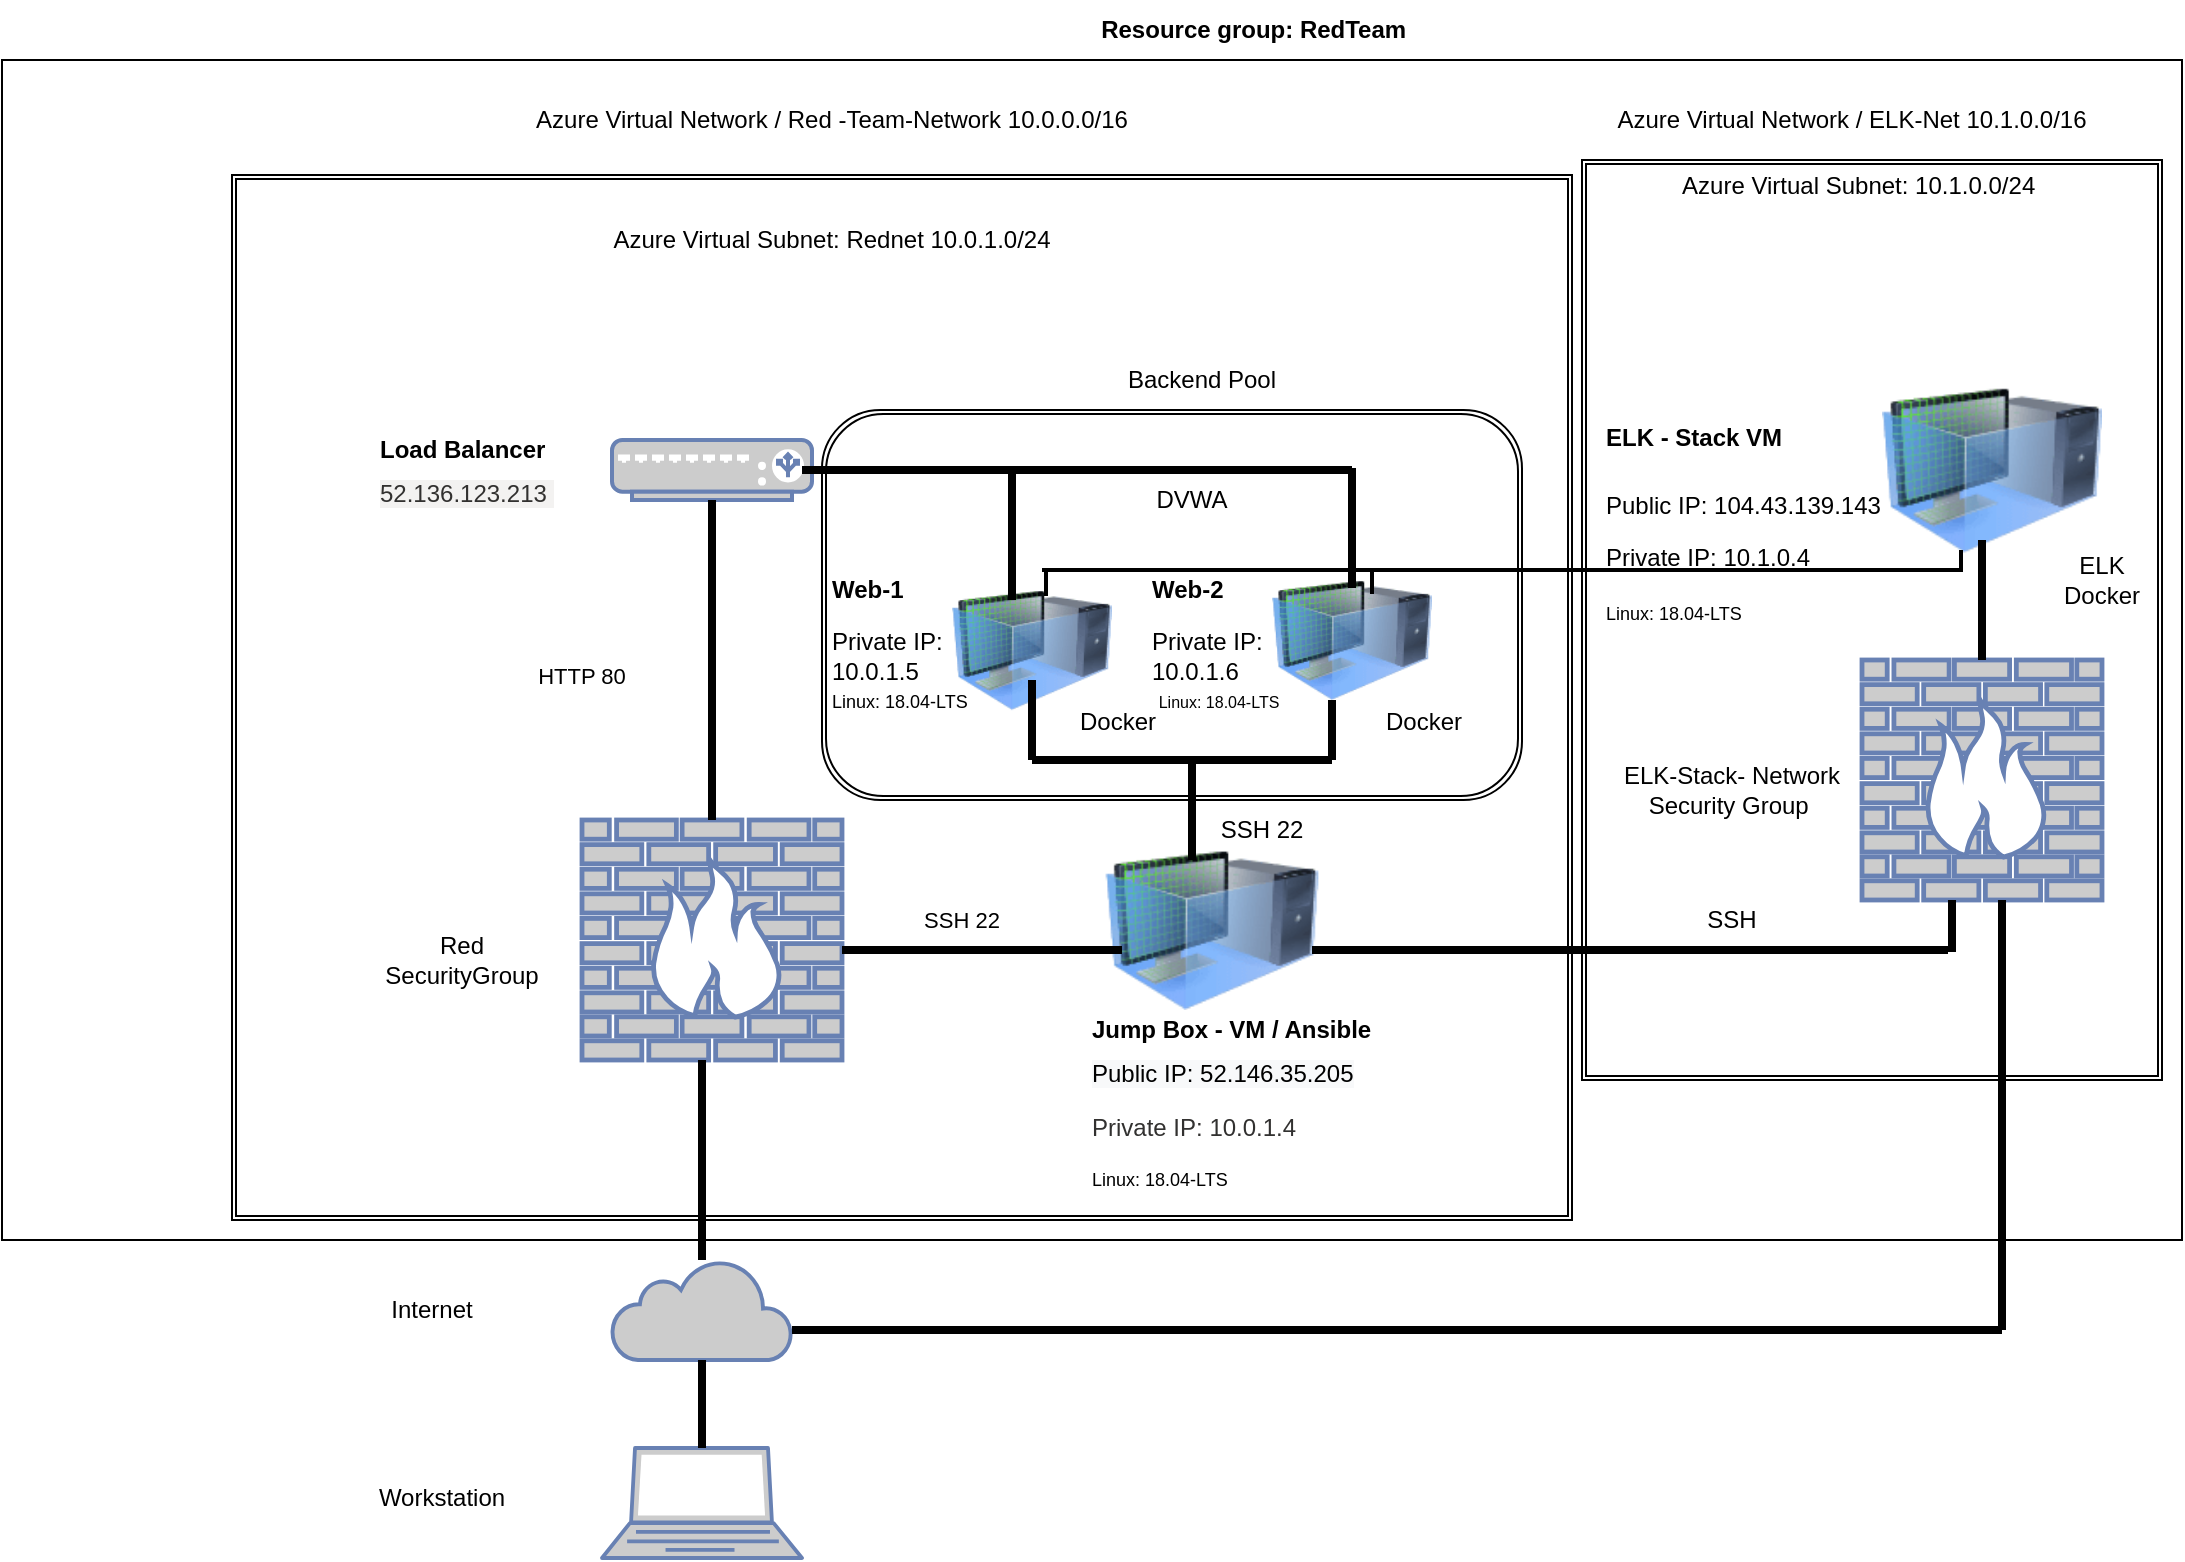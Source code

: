 <mxfile version="13.5.1" type="github"><diagram id="Dy00WFrGnha8z708Z5qg" name="Page-1"><mxGraphModel dx="1298" dy="882" grid="1" gridSize="10" guides="1" tooltips="1" connect="1" arrows="1" fold="1" page="1" pageScale="1" pageWidth="827" pageHeight="1169" math="0" shadow="0"><root><mxCell id="0"/><mxCell id="1" parent="0"/><mxCell id="SdMYna0fcmsUq62YnZVn-1" value="" style="fontColor=#0066CC;verticalAlign=top;verticalLabelPosition=bottom;labelPosition=center;align=center;html=1;outlineConnect=0;fillColor=#CCCCCC;strokeColor=#6881B3;gradientColor=none;gradientDirection=north;strokeWidth=2;shape=mxgraph.networks.laptop;" vertex="1" parent="1"><mxGeometry x="330" y="734" width="100" height="55" as="geometry"/></mxCell><mxCell id="SdMYna0fcmsUq62YnZVn-2" value="" style="html=1;outlineConnect=0;fillColor=#CCCCCC;strokeColor=#6881B3;gradientColor=none;gradientDirection=north;strokeWidth=2;shape=mxgraph.networks.cloud;fontColor=#ffffff;" vertex="1" parent="1"><mxGeometry x="335" y="640" width="90" height="50" as="geometry"/></mxCell><mxCell id="SdMYna0fcmsUq62YnZVn-5" value="" style="rounded=0;whiteSpace=wrap;html=1;gradientColor=#ffffff;fillColor=none;" vertex="1" parent="1"><mxGeometry x="30" y="40" width="1090" height="590" as="geometry"/></mxCell><mxCell id="SdMYna0fcmsUq62YnZVn-6" value="&lt;b&gt;Resource group:&amp;nbsp;RedTeam&amp;nbsp;&lt;/b&gt;" style="text;html=1;strokeColor=none;fillColor=none;align=center;verticalAlign=middle;whiteSpace=wrap;rounded=0;" vertex="1" parent="1"><mxGeometry x="545" y="10" width="225" height="30" as="geometry"/></mxCell><mxCell id="SdMYna0fcmsUq62YnZVn-7" value="" style="fontColor=#0066CC;verticalAlign=top;verticalLabelPosition=bottom;labelPosition=center;align=center;html=1;outlineConnect=0;fillColor=#CCCCCC;strokeColor=#6881B3;gradientColor=none;gradientDirection=north;strokeWidth=2;shape=mxgraph.networks.firewall;" vertex="1" parent="1"><mxGeometry x="320" y="420" width="130" height="120" as="geometry"/></mxCell><mxCell id="SdMYna0fcmsUq62YnZVn-9" value="Red SecurityGroup" style="text;html=1;strokeColor=none;fillColor=none;align=center;verticalAlign=middle;whiteSpace=wrap;rounded=0;" vertex="1" parent="1"><mxGeometry x="230" y="470" width="60" height="40" as="geometry"/></mxCell><mxCell id="SdMYna0fcmsUq62YnZVn-11" value="" style="fontColor=#0066CC;verticalAlign=top;verticalLabelPosition=bottom;labelPosition=center;align=center;html=1;outlineConnect=0;fillColor=#CCCCCC;strokeColor=#6881B3;gradientColor=none;gradientDirection=north;strokeWidth=2;shape=mxgraph.networks.load_balancer;" vertex="1" parent="1"><mxGeometry x="335" y="230" width="100" height="30" as="geometry"/></mxCell><mxCell id="SdMYna0fcmsUq62YnZVn-31" value="" style="image;html=1;image=img/lib/clip_art/computers/Virtual_Machine_128x128.png" vertex="1" parent="1"><mxGeometry x="505" y="300" width="80" height="70" as="geometry"/></mxCell><mxCell id="SdMYna0fcmsUq62YnZVn-33" value="" style="image;html=1;image=img/lib/clip_art/computers/Virtual_Machine_128x128.png" vertex="1" parent="1"><mxGeometry x="665" y="290" width="80" height="80" as="geometry"/></mxCell><mxCell id="SdMYna0fcmsUq62YnZVn-34" style="edgeStyle=orthogonalEdgeStyle;rounded=0;orthogonalLoop=1;jettySize=auto;html=1;exitX=0.5;exitY=1;exitDx=0;exitDy=0;" edge="1" parent="1"><mxGeometry relative="1" as="geometry"><mxPoint x="320" y="520" as="sourcePoint"/><mxPoint x="320" y="520" as="targetPoint"/></mxGeometry></mxCell><mxCell id="SdMYna0fcmsUq62YnZVn-47" value="&lt;h1 style=&quot;font-size: 12px;&quot;&gt;Load Balancer&lt;/h1&gt;&lt;span style=&quot;color: rgb(50, 49, 48); font-size: 12px; background-color: rgb(243, 242, 241);&quot;&gt;52.136.123.213&amp;nbsp;&lt;/span&gt;&lt;p style=&quot;font-size: 12px;&quot;&gt;.&lt;/p&gt;" style="text;html=1;strokeColor=none;fillColor=none;spacing=5;spacingTop=-20;whiteSpace=wrap;overflow=hidden;rounded=0;fontSize=12;" vertex="1" parent="1"><mxGeometry x="214" y="230" width="200" height="40" as="geometry"/></mxCell><mxCell id="SdMYna0fcmsUq62YnZVn-49" value="Internet" style="text;html=1;strokeColor=none;fillColor=none;align=center;verticalAlign=middle;whiteSpace=wrap;rounded=0;fontSize=12;" vertex="1" parent="1"><mxGeometry x="210" y="635" width="70" height="60" as="geometry"/></mxCell><mxCell id="SdMYna0fcmsUq62YnZVn-50" value="Workstation" style="text;html=1;strokeColor=none;fillColor=none;align=center;verticalAlign=middle;whiteSpace=wrap;rounded=0;fontSize=12;" vertex="1" parent="1"><mxGeometry x="220" y="739" width="60" height="40" as="geometry"/></mxCell><mxCell id="SdMYna0fcmsUq62YnZVn-32" value="" style="image;html=1;image=img/lib/clip_art/computers/Virtual_Machine_128x128.png" vertex="1" parent="1"><mxGeometry x="580" y="435" width="110" height="80" as="geometry"/></mxCell><mxCell id="SdMYna0fcmsUq62YnZVn-64" style="edgeStyle=orthogonalEdgeStyle;rounded=0;orthogonalLoop=1;jettySize=auto;html=1;exitX=0.5;exitY=1;exitDx=0;exitDy=0;fontSize=11;" edge="1" parent="1" source="SdMYna0fcmsUq62YnZVn-9" target="SdMYna0fcmsUq62YnZVn-9"><mxGeometry relative="1" as="geometry"/></mxCell><mxCell id="SdMYna0fcmsUq62YnZVn-69" value="" style="line;strokeWidth=4;html=1;perimeter=backbonePerimeter;points=[];outlineConnect=0;fillColor=none;fontSize=11;" vertex="1" parent="1"><mxGeometry x="430" y="240" width="275" height="10" as="geometry"/></mxCell><mxCell id="SdMYna0fcmsUq62YnZVn-70" value="" style="line;strokeWidth=4;direction=south;html=1;perimeter=backbonePerimeter;points=[];outlineConnect=0;fillColor=none;fontSize=11;" vertex="1" parent="1"><mxGeometry x="380" y="260" width="10" height="160" as="geometry"/></mxCell><mxCell id="SdMYna0fcmsUq62YnZVn-71" value="" style="line;strokeWidth=4;direction=south;html=1;perimeter=backbonePerimeter;points=[];outlineConnect=0;fillColor=none;fontSize=11;" vertex="1" parent="1"><mxGeometry x="375" y="690" width="10" height="44" as="geometry"/></mxCell><mxCell id="SdMYna0fcmsUq62YnZVn-74" value="" style="line;strokeWidth=4;direction=south;html=1;perimeter=backbonePerimeter;points=[];outlineConnect=0;fillColor=none;fontSize=11;" vertex="1" parent="1"><mxGeometry x="375" y="540" width="10" height="100" as="geometry"/></mxCell><mxCell id="SdMYna0fcmsUq62YnZVn-76" value="" style="line;strokeWidth=4;direction=south;html=1;perimeter=backbonePerimeter;points=[];outlineConnect=0;fillColor=none;fontSize=11;" vertex="1" parent="1"><mxGeometry x="700" y="244" width="10" height="60" as="geometry"/></mxCell><mxCell id="SdMYna0fcmsUq62YnZVn-78" value="" style="line;strokeWidth=4;html=1;perimeter=backbonePerimeter;points=[];outlineConnect=0;fillColor=none;fontSize=11;" vertex="1" parent="1"><mxGeometry x="450" y="480" width="140" height="10" as="geometry"/></mxCell><mxCell id="SdMYna0fcmsUq62YnZVn-75" value="" style="line;strokeWidth=4;direction=south;html=1;perimeter=backbonePerimeter;points=[];outlineConnect=0;fillColor=none;fontSize=11;" vertex="1" parent="1"><mxGeometry x="530" y="245" width="10" height="65" as="geometry"/></mxCell><mxCell id="SdMYna0fcmsUq62YnZVn-82" value="" style="line;strokeWidth=4;html=1;perimeter=backbonePerimeter;points=[];outlineConnect=0;fillColor=none;fontSize=11;" vertex="1" parent="1"><mxGeometry x="545" y="385" width="150" height="10" as="geometry"/></mxCell><mxCell id="SdMYna0fcmsUq62YnZVn-83" value="" style="line;strokeWidth=4;direction=south;html=1;perimeter=backbonePerimeter;points=[];outlineConnect=0;fillColor=none;fontSize=11;" vertex="1" parent="1"><mxGeometry x="620" y="390" width="10" height="50" as="geometry"/></mxCell><mxCell id="SdMYna0fcmsUq62YnZVn-86" style="edgeStyle=orthogonalEdgeStyle;rounded=0;orthogonalLoop=1;jettySize=auto;html=1;fontSize=11;" edge="1" parent="1" target="SdMYna0fcmsUq62YnZVn-31"><mxGeometry relative="1" as="geometry"><mxPoint x="546" y="370" as="sourcePoint"/><Array as="points"><mxPoint x="545" y="340"/><mxPoint x="545" y="340"/></Array></mxGeometry></mxCell><mxCell id="SdMYna0fcmsUq62YnZVn-87" value="" style="line;strokeWidth=4;direction=south;html=1;perimeter=backbonePerimeter;points=[];outlineConnect=0;fillColor=none;fontSize=11;" vertex="1" parent="1"><mxGeometry x="690" y="360" width="10" height="30" as="geometry"/></mxCell><mxCell id="SdMYna0fcmsUq62YnZVn-88" value="HTTP 80" style="text;html=1;strokeColor=none;fillColor=none;align=center;verticalAlign=middle;whiteSpace=wrap;rounded=0;fontSize=11;" vertex="1" parent="1"><mxGeometry x="290" y="325" width="60" height="45" as="geometry"/></mxCell><mxCell id="SdMYna0fcmsUq62YnZVn-89" value="&lt;h1 style=&quot;font-size: 12px&quot;&gt;&lt;font style=&quot;font-size: 12px&quot;&gt;Jump Box - VM / Ansible&lt;/font&gt;&lt;font style=&quot;font-weight: normal&quot;&gt;&amp;nbsp;&lt;/font&gt;&lt;span style=&quot;font-weight: normal&quot;&gt;&amp;nbsp;&lt;/span&gt;&lt;/h1&gt;&lt;font style=&quot;font-size: 12px&quot;&gt;&lt;span style=&quot;background-color: rgb(248 , 249 , 250)&quot;&gt;Public IP: 52.146.35.205&lt;/span&gt;&lt;span style=&quot;background-color: rgb(255 , 255 , 255)&quot;&gt;&lt;br&gt;&lt;/span&gt;&lt;/font&gt;&lt;p style=&quot;font-size: 12px&quot;&gt;&lt;font style=&quot;font-size: 12px&quot;&gt;&lt;span style=&quot;color: rgb(50 , 49 , 48) ; background-color: rgb(255 , 255 , 255)&quot;&gt;&lt;font style=&quot;font-size: 12px&quot;&gt;Private IP: 10.0.1.4&amp;nbsp;&lt;/font&gt;&lt;/span&gt;&lt;br&gt;&lt;/font&gt;&lt;/p&gt;&lt;span style=&quot;font-size: 9px ; background-color: rgb(255 , 255 , 255)&quot;&gt;Linux: 18.04-LTS&lt;/span&gt;" style="text;html=1;strokeColor=none;fillColor=none;spacing=5;spacingTop=-20;whiteSpace=wrap;overflow=hidden;rounded=0;fontSize=11;" vertex="1" parent="1"><mxGeometry x="570" y="520" width="190" height="90" as="geometry"/></mxCell><mxCell id="SdMYna0fcmsUq62YnZVn-90" value="SSH 22" style="text;html=1;strokeColor=none;fillColor=none;align=center;verticalAlign=middle;whiteSpace=wrap;rounded=0;fontSize=11;" vertex="1" parent="1"><mxGeometry x="490" y="460" width="40" height="20" as="geometry"/></mxCell><mxCell id="SdMYna0fcmsUq62YnZVn-91" value="&lt;h1 style=&quot;font-size: 12px&quot;&gt;&lt;font style=&quot;font-size: 12px&quot;&gt;Web-1&lt;/font&gt;&lt;/h1&gt;&lt;p style=&quot;font-size: 12px&quot;&gt;&lt;/p&gt;&lt;span style=&quot;background-color: rgb(255 , 255 , 255) ; font-size: 12px&quot;&gt;&lt;font style=&quot;font-size: 12px&quot;&gt;Private IP: 10.0.1.5&lt;br&gt;&lt;/font&gt;&lt;/span&gt;&lt;span style=&quot;background-color: rgb(255 , 255 , 255)&quot;&gt;&lt;font style=&quot;font-size: 9px&quot;&gt;Linux: 18.04-LTS&lt;/font&gt;&lt;/span&gt;&lt;span style=&quot;color: rgb(50 , 49 , 48) ; background-color: rgb(255 , 255 , 255) ; font-size: 12px&quot;&gt;&lt;font style=&quot;font-size: 12px&quot;&gt;&lt;br&gt;&lt;/font&gt;&lt;/span&gt;" style="text;html=1;strokeColor=none;fillColor=none;spacing=5;spacingTop=-20;whiteSpace=wrap;overflow=hidden;rounded=0;fontSize=11;" vertex="1" parent="1"><mxGeometry x="440" y="300" width="80" height="80" as="geometry"/></mxCell><mxCell id="SdMYna0fcmsUq62YnZVn-94" value="&lt;h1 style=&quot;font-size: 12px&quot;&gt;Web-2&lt;/h1&gt;&lt;p&gt;Private IP: 10.0.1.6 &amp;nbsp;&lt;span style=&quot;font-size: 8px ; background-color: rgb(255 , 255 , 255)&quot;&gt;Linux: 18.04-LTS&lt;/span&gt;&lt;/p&gt;" style="text;html=1;strokeColor=none;fillColor=none;spacing=5;spacingTop=-20;whiteSpace=wrap;overflow=hidden;rounded=0;fontSize=12;" vertex="1" parent="1"><mxGeometry x="600" y="300" width="75" height="76" as="geometry"/></mxCell><mxCell id="SdMYna0fcmsUq62YnZVn-97" value="" style="shape=image;html=1;verticalAlign=top;verticalLabelPosition=bottom;labelBackgroundColor=#ffffff;imageAspect=0;aspect=fixed;image=https://cdn3.iconfinder.com/data/icons/logos-and-brands-adobe/512/97_Docker-128.png;strokeColor=#000000;fillColor=none;fontSize=12;" vertex="1" parent="1"><mxGeometry x="562" y="342" width="28" height="28" as="geometry"/></mxCell><mxCell id="SdMYna0fcmsUq62YnZVn-98" value="" style="shape=image;html=1;verticalAlign=top;verticalLabelPosition=bottom;labelBackgroundColor=#ffffff;imageAspect=0;aspect=fixed;image=https://cdn3.iconfinder.com/data/icons/logos-and-brands-adobe/512/97_Docker-128.png;strokeColor=#000000;fillColor=none;fontSize=12;" vertex="1" parent="1"><mxGeometry x="716" y="337" width="29" height="29" as="geometry"/></mxCell><mxCell id="SdMYna0fcmsUq62YnZVn-99" value="Docker" style="text;html=1;strokeColor=none;fillColor=none;align=center;verticalAlign=middle;whiteSpace=wrap;rounded=0;fontSize=12;" vertex="1" parent="1"><mxGeometry x="580" y="365" width="16" height="11" as="geometry"/></mxCell><mxCell id="SdMYna0fcmsUq62YnZVn-100" value="Docker" style="text;html=1;strokeColor=none;fillColor=none;align=center;verticalAlign=middle;whiteSpace=wrap;rounded=0;fontSize=12;" vertex="1" parent="1"><mxGeometry x="716" y="365" width="50" height="11" as="geometry"/></mxCell><mxCell id="SdMYna0fcmsUq62YnZVn-106" value="DVWA" style="text;html=1;strokeColor=none;fillColor=none;align=center;verticalAlign=middle;whiteSpace=wrap;rounded=0;fontSize=12;" vertex="1" parent="1"><mxGeometry x="605" y="250" width="40" height="20" as="geometry"/></mxCell><mxCell id="SdMYna0fcmsUq62YnZVn-108" value="" style="line;strokeWidth=4;direction=south;html=1;perimeter=backbonePerimeter;points=[];outlineConnect=0;fillColor=none;fontSize=12;" vertex="1" parent="1"><mxGeometry x="540" y="350" width="10" height="40" as="geometry"/></mxCell><mxCell id="SdMYna0fcmsUq62YnZVn-112" value="" style="shape=ext;double=1;rounded=1;whiteSpace=wrap;html=1;strokeColor=#000000;fillColor=none;fontSize=12;" vertex="1" parent="1"><mxGeometry x="440" y="215" width="350" height="195" as="geometry"/></mxCell><mxCell id="SdMYna0fcmsUq62YnZVn-113" value="Backend Pool" style="text;html=1;strokeColor=none;fillColor=none;align=center;verticalAlign=middle;whiteSpace=wrap;rounded=0;fontSize=12;" vertex="1" parent="1"><mxGeometry x="580" y="190" width="100" height="20" as="geometry"/></mxCell><mxCell id="SdMYna0fcmsUq62YnZVn-116" value="SSH 22" style="text;html=1;strokeColor=none;fillColor=none;align=center;verticalAlign=middle;whiteSpace=wrap;rounded=0;fontSize=12;" vertex="1" parent="1"><mxGeometry x="630" y="415" width="60" height="20" as="geometry"/></mxCell><mxCell id="SdMYna0fcmsUq62YnZVn-120" value="" style="shape=ext;double=1;rounded=0;whiteSpace=wrap;html=1;strokeColor=#000000;fillColor=none;fontSize=12;" vertex="1" parent="1"><mxGeometry x="145" y="97.5" width="670" height="522.5" as="geometry"/></mxCell><mxCell id="SdMYna0fcmsUq62YnZVn-121" value="&lt;font style=&quot;font-size: 12px&quot;&gt;Azure Virtual Network / Red -Team-Network&amp;nbsp;&lt;span style=&quot;font-family: &amp;#34;az_ea_font&amp;#34; , &amp;#34;segoe ui&amp;#34; , &amp;#34;az_font&amp;#34; , , , &amp;#34;blinkmacsystemfont&amp;#34; , &amp;#34;roboto&amp;#34; , &amp;#34;oxygen&amp;#34; , &amp;#34;ubuntu&amp;#34; , &amp;#34;cantarell&amp;#34; , &amp;#34;open sans&amp;#34; , &amp;#34;helvetica neue&amp;#34; , sans-serif ; background-color: rgb(255 , 255 , 255)&quot;&gt;10.0.0.0/16&lt;/span&gt;&lt;/font&gt;" style="text;html=1;strokeColor=none;fillColor=none;align=center;verticalAlign=middle;whiteSpace=wrap;rounded=0;fontSize=12;" vertex="1" parent="1"><mxGeometry x="290" y="60" width="310" height="20" as="geometry"/></mxCell><mxCell id="SdMYna0fcmsUq62YnZVn-122" value="Azure Virtual Subnet: Rednet 10.0.1.0/24" style="text;html=1;strokeColor=none;fillColor=none;align=center;verticalAlign=middle;whiteSpace=wrap;rounded=0;fontSize=12;" vertex="1" parent="1"><mxGeometry x="315" y="110" width="260" height="40" as="geometry"/></mxCell><mxCell id="SdMYna0fcmsUq62YnZVn-125" value="" style="fontColor=#0066CC;verticalAlign=top;verticalLabelPosition=bottom;labelPosition=center;align=center;html=1;outlineConnect=0;fillColor=#CCCCCC;strokeColor=#6881B3;gradientColor=none;gradientDirection=north;strokeWidth=2;shape=mxgraph.networks.firewall;" vertex="1" parent="1"><mxGeometry x="960" y="340" width="120" height="120" as="geometry"/></mxCell><mxCell id="SdMYna0fcmsUq62YnZVn-126" value="" style="image;html=1;image=img/lib/clip_art/computers/Virtual_Machine_128x128.png" vertex="1" parent="1"><mxGeometry x="970" y="195" width="110" height="100" as="geometry"/></mxCell><mxCell id="SdMYna0fcmsUq62YnZVn-127" value="ELK-Stack- Network Security Group&amp;nbsp;" style="text;html=1;strokeColor=none;fillColor=none;align=center;verticalAlign=middle;whiteSpace=wrap;rounded=0;fontSize=12;" vertex="1" parent="1"><mxGeometry x="835" y="395" width="120" height="20" as="geometry"/></mxCell><mxCell id="SdMYna0fcmsUq62YnZVn-136" value="&lt;font style=&quot;font-size: 12px&quot;&gt;Azure Virtual Network / ELK-Net&amp;nbsp;&lt;span style=&quot;background-color: rgb(255 , 255 , 255)&quot;&gt;10.1.0.0/16&lt;/span&gt;&lt;/font&gt;" style="text;html=1;strokeColor=none;fillColor=none;align=center;verticalAlign=middle;whiteSpace=wrap;rounded=0;fontSize=12;" vertex="1" parent="1"><mxGeometry x="830" y="60" width="250" height="20" as="geometry"/></mxCell><mxCell id="SdMYna0fcmsUq62YnZVn-137" value="&lt;font style=&quot;font-size: 12px&quot;&gt;Azure Virtual Subnet: 10.1.0.0/24&amp;nbsp;&lt;br&gt;&lt;/font&gt;&amp;nbsp;" style="text;html=1;strokeColor=none;fillColor=none;align=center;verticalAlign=middle;whiteSpace=wrap;rounded=0;fontSize=12;" vertex="1" parent="1"><mxGeometry x="850" y="100" width="220" height="20" as="geometry"/></mxCell><mxCell id="SdMYna0fcmsUq62YnZVn-141" value="" style="line;strokeWidth=4;direction=south;html=1;perimeter=backbonePerimeter;points=[];outlineConnect=0;fillColor=none;fontSize=12;" vertex="1" parent="1"><mxGeometry x="1015" y="280" width="10" height="60" as="geometry"/></mxCell><mxCell id="SdMYna0fcmsUq62YnZVn-142" value="&lt;h1&gt;&lt;span style=&quot;font-size: 12px ; text-align: center&quot;&gt;ELK - Stack VM&amp;nbsp;&lt;/span&gt;&lt;br&gt;&lt;/h1&gt;&lt;p&gt;Public IP: 104.43.139.143&lt;/p&gt;&lt;p&gt;Private IP: 10.1.0.4&amp;nbsp;&lt;/p&gt;&lt;span style=&quot;font-size: 9px ; background-color: rgb(255 , 255 , 255)&quot;&gt;Linux: 18.04-LTS&lt;/span&gt;" style="text;html=1;strokeColor=none;fillColor=none;spacing=5;spacingTop=-20;whiteSpace=wrap;overflow=hidden;rounded=0;fontSize=12;" vertex="1" parent="1"><mxGeometry x="827" y="205" width="160" height="120" as="geometry"/></mxCell><mxCell id="SdMYna0fcmsUq62YnZVn-143" value="" style="shape=image;html=1;verticalAlign=top;verticalLabelPosition=bottom;labelBackgroundColor=#ffffff;imageAspect=0;aspect=fixed;image=https://cdn3.iconfinder.com/data/icons/logos-and-brands-adobe/512/97_Docker-128.png;strokeColor=#000000;fillColor=none;fontSize=12;" vertex="1" parent="1"><mxGeometry x="1040" y="250" width="40" height="40" as="geometry"/></mxCell><mxCell id="SdMYna0fcmsUq62YnZVn-144" value="ELK Docker" style="text;html=1;strokeColor=none;fillColor=none;align=center;verticalAlign=middle;whiteSpace=wrap;rounded=0;fontSize=12;" vertex="1" parent="1"><mxGeometry x="1060" y="290" width="40" height="20" as="geometry"/></mxCell><mxCell id="SdMYna0fcmsUq62YnZVn-148" value="" style="line;strokeWidth=4;html=1;perimeter=backbonePerimeter;points=[];outlineConnect=0;fillColor=none;fontSize=12;" vertex="1" parent="1"><mxGeometry x="685" y="480" width="318" height="10" as="geometry"/></mxCell><mxCell id="SdMYna0fcmsUq62YnZVn-149" value="" style="line;strokeWidth=4;direction=south;html=1;perimeter=backbonePerimeter;points=[];outlineConnect=0;fontSize=12;" vertex="1" parent="1"><mxGeometry x="1000" y="460" width="10" height="26" as="geometry"/></mxCell><mxCell id="SdMYna0fcmsUq62YnZVn-154" value="" style="shape=ext;double=1;rounded=0;whiteSpace=wrap;html=1;strokeColor=#000000;fillColor=none;gradientColor=#ffffff;fontSize=12;direction=south;" vertex="1" parent="1"><mxGeometry x="820" y="90" width="290" height="460" as="geometry"/></mxCell><mxCell id="SdMYna0fcmsUq62YnZVn-155" value="SSH" style="text;html=1;strokeColor=none;fillColor=none;align=center;verticalAlign=middle;whiteSpace=wrap;rounded=0;fontSize=12;" vertex="1" parent="1"><mxGeometry x="875" y="460" width="40" height="20" as="geometry"/></mxCell><mxCell id="SdMYna0fcmsUq62YnZVn-157" value="" style="line;strokeWidth=4;html=1;perimeter=backbonePerimeter;points=[];outlineConnect=0;fillColor=none;gradientColor=#ffffff;fontSize=12;" vertex="1" parent="1"><mxGeometry x="425" y="670" width="605" height="10" as="geometry"/></mxCell><mxCell id="SdMYna0fcmsUq62YnZVn-158" value="" style="line;strokeWidth=4;direction=south;html=1;perimeter=backbonePerimeter;points=[];outlineConnect=0;fillColor=none;gradientColor=#ffffff;fontSize=12;" vertex="1" parent="1"><mxGeometry x="1025" y="460" width="10" height="215" as="geometry"/></mxCell><mxCell id="SdMYna0fcmsUq62YnZVn-159" value="" style="line;strokeWidth=2;html=1;fillColor=none;gradientColor=#ffffff;fontSize=12;" vertex="1" parent="1"><mxGeometry x="550" y="290" width="459" height="10" as="geometry"/></mxCell><mxCell id="SdMYna0fcmsUq62YnZVn-160" value="" style="line;strokeWidth=2;direction=south;html=1;fillColor=none;gradientColor=#ffffff;fontSize=12;" vertex="1" parent="1"><mxGeometry x="1005" y="285" width="9" height="11" as="geometry"/></mxCell><mxCell id="SdMYna0fcmsUq62YnZVn-161" value="" style="line;strokeWidth=2;direction=south;html=1;fillColor=none;gradientColor=#ffffff;fontSize=12;" vertex="1" parent="1"><mxGeometry x="550" y="295" width="4" height="13" as="geometry"/></mxCell><mxCell id="SdMYna0fcmsUq62YnZVn-162" value="" style="line;strokeWidth=2;direction=south;html=1;fillColor=none;gradientColor=#ffffff;fontSize=12;" vertex="1" parent="1"><mxGeometry x="710" y="296" width="10" height="11" as="geometry"/></mxCell></root></mxGraphModel></diagram></mxfile>
